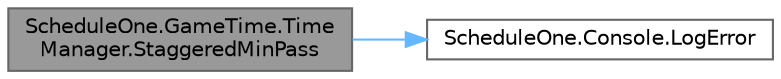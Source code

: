 digraph "ScheduleOne.GameTime.TimeManager.StaggeredMinPass"
{
 // LATEX_PDF_SIZE
  bgcolor="transparent";
  edge [fontname=Helvetica,fontsize=10,labelfontname=Helvetica,labelfontsize=10];
  node [fontname=Helvetica,fontsize=10,shape=box,height=0.2,width=0.4];
  rankdir="LR";
  Node1 [id="Node000001",label="ScheduleOne.GameTime.Time\lManager.StaggeredMinPass",height=0.2,width=0.4,color="gray40", fillcolor="grey60", style="filled", fontcolor="black",tooltip=" "];
  Node1 -> Node2 [id="edge1_Node000001_Node000002",color="steelblue1",style="solid",tooltip=" "];
  Node2 [id="Node000002",label="ScheduleOne.Console.LogError",height=0.2,width=0.4,color="grey40", fillcolor="white", style="filled",URL="$class_schedule_one_1_1_console.html#af815c154f3082a5bf25f62c7cc93fad2",tooltip=" "];
}
